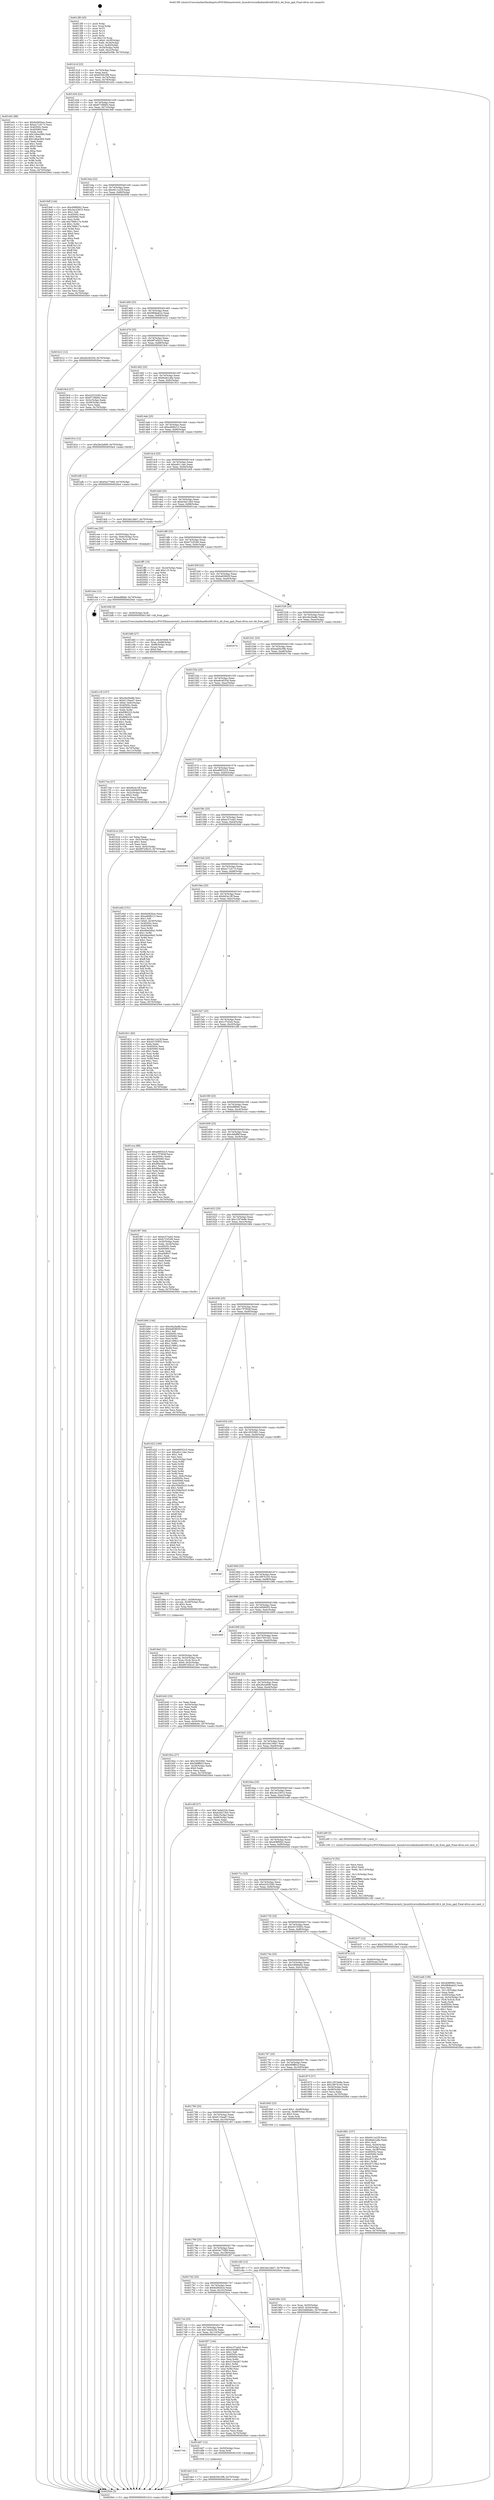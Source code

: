 digraph "0x4013f0" {
  label = "0x4013f0 (/mnt/c/Users/mathe/Desktop/tcc/POCII/binaries/extr_linuxdriversinfinibandhwhfi1hfi.h_dd_from_ppd_Final-ollvm.out::main(0))"
  labelloc = "t"
  node[shape=record]

  Entry [label="",width=0.3,height=0.3,shape=circle,fillcolor=black,style=filled]
  "0x40141d" [label="{
     0x40141d [23]\l
     | [instrs]\l
     &nbsp;&nbsp;0x40141d \<+3\>: mov -0x70(%rbp),%eax\l
     &nbsp;&nbsp;0x401420 \<+2\>: mov %eax,%ecx\l
     &nbsp;&nbsp;0x401422 \<+6\>: sub $0x835910f9,%ecx\l
     &nbsp;&nbsp;0x401428 \<+3\>: mov %eax,-0x74(%rbp)\l
     &nbsp;&nbsp;0x40142b \<+3\>: mov %ecx,-0x78(%rbp)\l
     &nbsp;&nbsp;0x40142e \<+6\>: je 0000000000401e0c \<main+0xa1c\>\l
  }"]
  "0x401e0c" [label="{
     0x401e0c [88]\l
     | [instrs]\l
     &nbsp;&nbsp;0x401e0c \<+5\>: mov $0x6a582bce,%eax\l
     &nbsp;&nbsp;0x401e11 \<+5\>: mov $0xec71d173,%ecx\l
     &nbsp;&nbsp;0x401e16 \<+7\>: mov 0x40505c,%edx\l
     &nbsp;&nbsp;0x401e1d \<+7\>: mov 0x405060,%esi\l
     &nbsp;&nbsp;0x401e24 \<+2\>: mov %edx,%edi\l
     &nbsp;&nbsp;0x401e26 \<+6\>: sub $0x1d6ac084,%edi\l
     &nbsp;&nbsp;0x401e2c \<+3\>: sub $0x1,%edi\l
     &nbsp;&nbsp;0x401e2f \<+6\>: add $0x1d6ac084,%edi\l
     &nbsp;&nbsp;0x401e35 \<+3\>: imul %edi,%edx\l
     &nbsp;&nbsp;0x401e38 \<+3\>: and $0x1,%edx\l
     &nbsp;&nbsp;0x401e3b \<+3\>: cmp $0x0,%edx\l
     &nbsp;&nbsp;0x401e3e \<+4\>: sete %r8b\l
     &nbsp;&nbsp;0x401e42 \<+3\>: cmp $0xa,%esi\l
     &nbsp;&nbsp;0x401e45 \<+4\>: setl %r9b\l
     &nbsp;&nbsp;0x401e49 \<+3\>: mov %r8b,%r10b\l
     &nbsp;&nbsp;0x401e4c \<+3\>: and %r9b,%r10b\l
     &nbsp;&nbsp;0x401e4f \<+3\>: xor %r9b,%r8b\l
     &nbsp;&nbsp;0x401e52 \<+3\>: or %r8b,%r10b\l
     &nbsp;&nbsp;0x401e55 \<+4\>: test $0x1,%r10b\l
     &nbsp;&nbsp;0x401e59 \<+3\>: cmovne %ecx,%eax\l
     &nbsp;&nbsp;0x401e5c \<+3\>: mov %eax,-0x70(%rbp)\l
     &nbsp;&nbsp;0x401e5f \<+5\>: jmp 00000000004020e4 \<main+0xcf4\>\l
  }"]
  "0x401434" [label="{
     0x401434 [22]\l
     | [instrs]\l
     &nbsp;&nbsp;0x401434 \<+5\>: jmp 0000000000401439 \<main+0x49\>\l
     &nbsp;&nbsp;0x401439 \<+3\>: mov -0x74(%rbp),%eax\l
     &nbsp;&nbsp;0x40143c \<+5\>: sub $0x871fdb83,%eax\l
     &nbsp;&nbsp;0x401441 \<+3\>: mov %eax,-0x7c(%rbp)\l
     &nbsp;&nbsp;0x401444 \<+6\>: je 00000000004019df \<main+0x5ef\>\l
  }"]
  Exit [label="",width=0.3,height=0.3,shape=circle,fillcolor=black,style=filled,peripheries=2]
  "0x4019df" [label="{
     0x4019df [144]\l
     | [instrs]\l
     &nbsp;&nbsp;0x4019df \<+5\>: mov $0x408f0f42,%eax\l
     &nbsp;&nbsp;0x4019e4 \<+5\>: mov $0x3ec23915,%ecx\l
     &nbsp;&nbsp;0x4019e9 \<+2\>: mov $0x1,%dl\l
     &nbsp;&nbsp;0x4019eb \<+7\>: mov 0x40505c,%esi\l
     &nbsp;&nbsp;0x4019f2 \<+7\>: mov 0x405060,%edi\l
     &nbsp;&nbsp;0x4019f9 \<+3\>: mov %esi,%r8d\l
     &nbsp;&nbsp;0x4019fc \<+7\>: add $0x766fc17e,%r8d\l
     &nbsp;&nbsp;0x401a03 \<+4\>: sub $0x1,%r8d\l
     &nbsp;&nbsp;0x401a07 \<+7\>: sub $0x766fc17e,%r8d\l
     &nbsp;&nbsp;0x401a0e \<+4\>: imul %r8d,%esi\l
     &nbsp;&nbsp;0x401a12 \<+3\>: and $0x1,%esi\l
     &nbsp;&nbsp;0x401a15 \<+3\>: cmp $0x0,%esi\l
     &nbsp;&nbsp;0x401a18 \<+4\>: sete %r9b\l
     &nbsp;&nbsp;0x401a1c \<+3\>: cmp $0xa,%edi\l
     &nbsp;&nbsp;0x401a1f \<+4\>: setl %r10b\l
     &nbsp;&nbsp;0x401a23 \<+3\>: mov %r9b,%r11b\l
     &nbsp;&nbsp;0x401a26 \<+4\>: xor $0xff,%r11b\l
     &nbsp;&nbsp;0x401a2a \<+3\>: mov %r10b,%bl\l
     &nbsp;&nbsp;0x401a2d \<+3\>: xor $0xff,%bl\l
     &nbsp;&nbsp;0x401a30 \<+3\>: xor $0x0,%dl\l
     &nbsp;&nbsp;0x401a33 \<+3\>: mov %r11b,%r14b\l
     &nbsp;&nbsp;0x401a36 \<+4\>: and $0x0,%r14b\l
     &nbsp;&nbsp;0x401a3a \<+3\>: and %dl,%r9b\l
     &nbsp;&nbsp;0x401a3d \<+3\>: mov %bl,%r15b\l
     &nbsp;&nbsp;0x401a40 \<+4\>: and $0x0,%r15b\l
     &nbsp;&nbsp;0x401a44 \<+3\>: and %dl,%r10b\l
     &nbsp;&nbsp;0x401a47 \<+3\>: or %r9b,%r14b\l
     &nbsp;&nbsp;0x401a4a \<+3\>: or %r10b,%r15b\l
     &nbsp;&nbsp;0x401a4d \<+3\>: xor %r15b,%r14b\l
     &nbsp;&nbsp;0x401a50 \<+3\>: or %bl,%r11b\l
     &nbsp;&nbsp;0x401a53 \<+4\>: xor $0xff,%r11b\l
     &nbsp;&nbsp;0x401a57 \<+3\>: or $0x0,%dl\l
     &nbsp;&nbsp;0x401a5a \<+3\>: and %dl,%r11b\l
     &nbsp;&nbsp;0x401a5d \<+3\>: or %r11b,%r14b\l
     &nbsp;&nbsp;0x401a60 \<+4\>: test $0x1,%r14b\l
     &nbsp;&nbsp;0x401a64 \<+3\>: cmovne %ecx,%eax\l
     &nbsp;&nbsp;0x401a67 \<+3\>: mov %eax,-0x70(%rbp)\l
     &nbsp;&nbsp;0x401a6a \<+5\>: jmp 00000000004020e4 \<main+0xcf4\>\l
  }"]
  "0x40144a" [label="{
     0x40144a [22]\l
     | [instrs]\l
     &nbsp;&nbsp;0x40144a \<+5\>: jmp 000000000040144f \<main+0x5f\>\l
     &nbsp;&nbsp;0x40144f \<+3\>: mov -0x74(%rbp),%eax\l
     &nbsp;&nbsp;0x401452 \<+5\>: sub $0x9411e23f,%eax\l
     &nbsp;&nbsp;0x401457 \<+3\>: mov %eax,-0x80(%rbp)\l
     &nbsp;&nbsp;0x40145a \<+6\>: je 0000000000402008 \<main+0xc18\>\l
  }"]
  "0x401de3" [label="{
     0x401de3 [12]\l
     | [instrs]\l
     &nbsp;&nbsp;0x401de3 \<+7\>: movl $0x835910f9,-0x70(%rbp)\l
     &nbsp;&nbsp;0x401dea \<+5\>: jmp 00000000004020e4 \<main+0xcf4\>\l
  }"]
  "0x402008" [label="{
     0x402008\l
  }", style=dashed]
  "0x401460" [label="{
     0x401460 [25]\l
     | [instrs]\l
     &nbsp;&nbsp;0x401460 \<+5\>: jmp 0000000000401465 \<main+0x75\>\l
     &nbsp;&nbsp;0x401465 \<+3\>: mov -0x74(%rbp),%eax\l
     &nbsp;&nbsp;0x401468 \<+5\>: sub $0x98dbab22,%eax\l
     &nbsp;&nbsp;0x40146d \<+6\>: mov %eax,-0x84(%rbp)\l
     &nbsp;&nbsp;0x401473 \<+6\>: je 0000000000401b12 \<main+0x722\>\l
  }"]
  "0x4017e4" [label="{
     0x4017e4\l
  }", style=dashed]
  "0x401b12" [label="{
     0x401b12 [12]\l
     | [instrs]\l
     &nbsp;&nbsp;0x401b12 \<+7\>: movl $0xe6c4033d,-0x70(%rbp)\l
     &nbsp;&nbsp;0x401b19 \<+5\>: jmp 00000000004020e4 \<main+0xcf4\>\l
  }"]
  "0x401479" [label="{
     0x401479 [25]\l
     | [instrs]\l
     &nbsp;&nbsp;0x401479 \<+5\>: jmp 000000000040147e \<main+0x8e\>\l
     &nbsp;&nbsp;0x40147e \<+3\>: mov -0x74(%rbp),%eax\l
     &nbsp;&nbsp;0x401481 \<+5\>: sub $0x997e5b10,%eax\l
     &nbsp;&nbsp;0x401486 \<+6\>: mov %eax,-0x88(%rbp)\l
     &nbsp;&nbsp;0x40148c \<+6\>: je 00000000004019c4 \<main+0x5d4\>\l
  }"]
  "0x401dd7" [label="{
     0x401dd7 [12]\l
     | [instrs]\l
     &nbsp;&nbsp;0x401dd7 \<+4\>: mov -0x50(%rbp),%rax\l
     &nbsp;&nbsp;0x401ddb \<+3\>: mov %rax,%rdi\l
     &nbsp;&nbsp;0x401dde \<+5\>: call 0000000000401030 \<free@plt\>\l
     | [calls]\l
     &nbsp;&nbsp;0x401030 \{1\} (unknown)\l
  }"]
  "0x4019c4" [label="{
     0x4019c4 [27]\l
     | [instrs]\l
     &nbsp;&nbsp;0x4019c4 \<+5\>: mov $0x43323282,%eax\l
     &nbsp;&nbsp;0x4019c9 \<+5\>: mov $0x871fdb83,%ecx\l
     &nbsp;&nbsp;0x4019ce \<+3\>: mov -0x5c(%rbp),%edx\l
     &nbsp;&nbsp;0x4019d1 \<+3\>: cmp -0x58(%rbp),%edx\l
     &nbsp;&nbsp;0x4019d4 \<+3\>: cmovl %ecx,%eax\l
     &nbsp;&nbsp;0x4019d7 \<+3\>: mov %eax,-0x70(%rbp)\l
     &nbsp;&nbsp;0x4019da \<+5\>: jmp 00000000004020e4 \<main+0xcf4\>\l
  }"]
  "0x401492" [label="{
     0x401492 [25]\l
     | [instrs]\l
     &nbsp;&nbsp;0x401492 \<+5\>: jmp 0000000000401497 \<main+0xa7\>\l
     &nbsp;&nbsp;0x401497 \<+3\>: mov -0x74(%rbp),%eax\l
     &nbsp;&nbsp;0x40149a \<+5\>: sub $0x9eeb1a8a,%eax\l
     &nbsp;&nbsp;0x40149f \<+6\>: mov %eax,-0x8c(%rbp)\l
     &nbsp;&nbsp;0x4014a5 \<+6\>: je 000000000040191e \<main+0x52e\>\l
  }"]
  "0x4017cb" [label="{
     0x4017cb [25]\l
     | [instrs]\l
     &nbsp;&nbsp;0x4017cb \<+5\>: jmp 00000000004017d0 \<main+0x3e0\>\l
     &nbsp;&nbsp;0x4017d0 \<+3\>: mov -0x74(%rbp),%eax\l
     &nbsp;&nbsp;0x4017d3 \<+5\>: sub $0x7eeb422b,%eax\l
     &nbsp;&nbsp;0x4017d8 \<+6\>: mov %eax,-0x110(%rbp)\l
     &nbsp;&nbsp;0x4017de \<+6\>: je 0000000000401dd7 \<main+0x9e7\>\l
  }"]
  "0x40191e" [label="{
     0x40191e [12]\l
     | [instrs]\l
     &nbsp;&nbsp;0x40191e \<+7\>: movl $0x2fe3a9d9,-0x70(%rbp)\l
     &nbsp;&nbsp;0x401925 \<+5\>: jmp 00000000004020e4 \<main+0xcf4\>\l
  }"]
  "0x4014ab" [label="{
     0x4014ab [25]\l
     | [instrs]\l
     &nbsp;&nbsp;0x4014ab \<+5\>: jmp 00000000004014b0 \<main+0xc0\>\l
     &nbsp;&nbsp;0x4014b0 \<+3\>: mov -0x74(%rbp),%eax\l
     &nbsp;&nbsp;0x4014b3 \<+5\>: sub $0xa4f48213,%eax\l
     &nbsp;&nbsp;0x4014b8 \<+6\>: mov %eax,-0x90(%rbp)\l
     &nbsp;&nbsp;0x4014be \<+6\>: je 0000000000401efb \<main+0xb0b\>\l
  }"]
  "0x4020ca" [label="{
     0x4020ca\l
  }", style=dashed]
  "0x401efb" [label="{
     0x401efb [12]\l
     | [instrs]\l
     &nbsp;&nbsp;0x401efb \<+7\>: movl $0x63a77069,-0x70(%rbp)\l
     &nbsp;&nbsp;0x401f02 \<+5\>: jmp 00000000004020e4 \<main+0xcf4\>\l
  }"]
  "0x4014c4" [label="{
     0x4014c4 [25]\l
     | [instrs]\l
     &nbsp;&nbsp;0x4014c4 \<+5\>: jmp 00000000004014c9 \<main+0xd9\>\l
     &nbsp;&nbsp;0x4014c9 \<+3\>: mov -0x74(%rbp),%eax\l
     &nbsp;&nbsp;0x4014cc \<+5\>: sub $0xa9c114ec,%eax\l
     &nbsp;&nbsp;0x4014d1 \<+6\>: mov %eax,-0x94(%rbp)\l
     &nbsp;&nbsp;0x4014d7 \<+6\>: je 0000000000401dcb \<main+0x9db\>\l
  }"]
  "0x4017b2" [label="{
     0x4017b2 [25]\l
     | [instrs]\l
     &nbsp;&nbsp;0x4017b2 \<+5\>: jmp 00000000004017b7 \<main+0x3c7\>\l
     &nbsp;&nbsp;0x4017b7 \<+3\>: mov -0x74(%rbp),%eax\l
     &nbsp;&nbsp;0x4017ba \<+5\>: sub $0x6a582bce,%eax\l
     &nbsp;&nbsp;0x4017bf \<+6\>: mov %eax,-0x10c(%rbp)\l
     &nbsp;&nbsp;0x4017c5 \<+6\>: je 00000000004020ca \<main+0xcda\>\l
  }"]
  "0x401dcb" [label="{
     0x401dcb [12]\l
     | [instrs]\l
     &nbsp;&nbsp;0x401dcb \<+7\>: movl $0x34e146e7,-0x70(%rbp)\l
     &nbsp;&nbsp;0x401dd2 \<+5\>: jmp 00000000004020e4 \<main+0xcf4\>\l
  }"]
  "0x4014dd" [label="{
     0x4014dd [25]\l
     | [instrs]\l
     &nbsp;&nbsp;0x4014dd \<+5\>: jmp 00000000004014e2 \<main+0xf2\>\l
     &nbsp;&nbsp;0x4014e2 \<+3\>: mov -0x74(%rbp),%eax\l
     &nbsp;&nbsp;0x4014e5 \<+5\>: sub $0xb3d212b5,%eax\l
     &nbsp;&nbsp;0x4014ea \<+6\>: mov %eax,-0x98(%rbp)\l
     &nbsp;&nbsp;0x4014f0 \<+6\>: je 0000000000401caa \<main+0x8ba\>\l
  }"]
  "0x401f07" [label="{
     0x401f07 [144]\l
     | [instrs]\l
     &nbsp;&nbsp;0x401f07 \<+5\>: mov $0xec37ceb2,%eax\l
     &nbsp;&nbsp;0x401f0c \<+5\>: mov $0xc6ddf8f,%ecx\l
     &nbsp;&nbsp;0x401f11 \<+2\>: mov $0x1,%dl\l
     &nbsp;&nbsp;0x401f13 \<+7\>: mov 0x40505c,%esi\l
     &nbsp;&nbsp;0x401f1a \<+7\>: mov 0x405060,%edi\l
     &nbsp;&nbsp;0x401f21 \<+3\>: mov %esi,%r8d\l
     &nbsp;&nbsp;0x401f24 \<+7\>: sub $0x215ea267,%r8d\l
     &nbsp;&nbsp;0x401f2b \<+4\>: sub $0x1,%r8d\l
     &nbsp;&nbsp;0x401f2f \<+7\>: add $0x215ea267,%r8d\l
     &nbsp;&nbsp;0x401f36 \<+4\>: imul %r8d,%esi\l
     &nbsp;&nbsp;0x401f3a \<+3\>: and $0x1,%esi\l
     &nbsp;&nbsp;0x401f3d \<+3\>: cmp $0x0,%esi\l
     &nbsp;&nbsp;0x401f40 \<+4\>: sete %r9b\l
     &nbsp;&nbsp;0x401f44 \<+3\>: cmp $0xa,%edi\l
     &nbsp;&nbsp;0x401f47 \<+4\>: setl %r10b\l
     &nbsp;&nbsp;0x401f4b \<+3\>: mov %r9b,%r11b\l
     &nbsp;&nbsp;0x401f4e \<+4\>: xor $0xff,%r11b\l
     &nbsp;&nbsp;0x401f52 \<+3\>: mov %r10b,%bl\l
     &nbsp;&nbsp;0x401f55 \<+3\>: xor $0xff,%bl\l
     &nbsp;&nbsp;0x401f58 \<+3\>: xor $0x0,%dl\l
     &nbsp;&nbsp;0x401f5b \<+3\>: mov %r11b,%r14b\l
     &nbsp;&nbsp;0x401f5e \<+4\>: and $0x0,%r14b\l
     &nbsp;&nbsp;0x401f62 \<+3\>: and %dl,%r9b\l
     &nbsp;&nbsp;0x401f65 \<+3\>: mov %bl,%r15b\l
     &nbsp;&nbsp;0x401f68 \<+4\>: and $0x0,%r15b\l
     &nbsp;&nbsp;0x401f6c \<+3\>: and %dl,%r10b\l
     &nbsp;&nbsp;0x401f6f \<+3\>: or %r9b,%r14b\l
     &nbsp;&nbsp;0x401f72 \<+3\>: or %r10b,%r15b\l
     &nbsp;&nbsp;0x401f75 \<+3\>: xor %r15b,%r14b\l
     &nbsp;&nbsp;0x401f78 \<+3\>: or %bl,%r11b\l
     &nbsp;&nbsp;0x401f7b \<+4\>: xor $0xff,%r11b\l
     &nbsp;&nbsp;0x401f7f \<+3\>: or $0x0,%dl\l
     &nbsp;&nbsp;0x401f82 \<+3\>: and %dl,%r11b\l
     &nbsp;&nbsp;0x401f85 \<+3\>: or %r11b,%r14b\l
     &nbsp;&nbsp;0x401f88 \<+4\>: test $0x1,%r14b\l
     &nbsp;&nbsp;0x401f8c \<+3\>: cmovne %ecx,%eax\l
     &nbsp;&nbsp;0x401f8f \<+3\>: mov %eax,-0x70(%rbp)\l
     &nbsp;&nbsp;0x401f92 \<+5\>: jmp 00000000004020e4 \<main+0xcf4\>\l
  }"]
  "0x401caa" [label="{
     0x401caa [20]\l
     | [instrs]\l
     &nbsp;&nbsp;0x401caa \<+4\>: mov -0x50(%rbp),%rax\l
     &nbsp;&nbsp;0x401cae \<+4\>: movslq -0x6c(%rbp),%rcx\l
     &nbsp;&nbsp;0x401cb2 \<+4\>: mov (%rax,%rcx,8),%rax\l
     &nbsp;&nbsp;0x401cb6 \<+3\>: mov %rax,%rdi\l
     &nbsp;&nbsp;0x401cb9 \<+5\>: call 0000000000401030 \<free@plt\>\l
     | [calls]\l
     &nbsp;&nbsp;0x401030 \{1\} (unknown)\l
  }"]
  "0x4014f6" [label="{
     0x4014f6 [25]\l
     | [instrs]\l
     &nbsp;&nbsp;0x4014f6 \<+5\>: jmp 00000000004014fb \<main+0x10b\>\l
     &nbsp;&nbsp;0x4014fb \<+3\>: mov -0x74(%rbp),%eax\l
     &nbsp;&nbsp;0x4014fe \<+5\>: sub $0xb722f166,%eax\l
     &nbsp;&nbsp;0x401503 \<+6\>: mov %eax,-0x9c(%rbp)\l
     &nbsp;&nbsp;0x401509 \<+6\>: je 0000000000401ff5 \<main+0xc05\>\l
  }"]
  "0x401cbe" [label="{
     0x401cbe [12]\l
     | [instrs]\l
     &nbsp;&nbsp;0x401cbe \<+7\>: movl $0xbd8fbfd,-0x70(%rbp)\l
     &nbsp;&nbsp;0x401cc5 \<+5\>: jmp 00000000004020e4 \<main+0xcf4\>\l
  }"]
  "0x401ff5" [label="{
     0x401ff5 [19]\l
     | [instrs]\l
     &nbsp;&nbsp;0x401ff5 \<+3\>: mov -0x24(%rbp),%eax\l
     &nbsp;&nbsp;0x401ff8 \<+7\>: add $0x110,%rsp\l
     &nbsp;&nbsp;0x401fff \<+1\>: pop %rbx\l
     &nbsp;&nbsp;0x402000 \<+2\>: pop %r12\l
     &nbsp;&nbsp;0x402002 \<+2\>: pop %r14\l
     &nbsp;&nbsp;0x402004 \<+2\>: pop %r15\l
     &nbsp;&nbsp;0x402006 \<+1\>: pop %rbp\l
     &nbsp;&nbsp;0x402007 \<+1\>: ret\l
  }"]
  "0x40150f" [label="{
     0x40150f [25]\l
     | [instrs]\l
     &nbsp;&nbsp;0x40150f \<+5\>: jmp 0000000000401514 \<main+0x124\>\l
     &nbsp;&nbsp;0x401514 \<+3\>: mov -0x74(%rbp),%eax\l
     &nbsp;&nbsp;0x401517 \<+5\>: sub $0xbe836b5f,%eax\l
     &nbsp;&nbsp;0x40151c \<+6\>: mov %eax,-0xa0(%rbp)\l
     &nbsp;&nbsp;0x401522 \<+6\>: je 0000000000401bf4 \<main+0x804\>\l
  }"]
  "0x401799" [label="{
     0x401799 [25]\l
     | [instrs]\l
     &nbsp;&nbsp;0x401799 \<+5\>: jmp 000000000040179e \<main+0x3ae\>\l
     &nbsp;&nbsp;0x40179e \<+3\>: mov -0x74(%rbp),%eax\l
     &nbsp;&nbsp;0x4017a1 \<+5\>: sub $0x63a77069,%eax\l
     &nbsp;&nbsp;0x4017a6 \<+6\>: mov %eax,-0x108(%rbp)\l
     &nbsp;&nbsp;0x4017ac \<+6\>: je 0000000000401f07 \<main+0xb17\>\l
  }"]
  "0x401bf4" [label="{
     0x401bf4 [9]\l
     | [instrs]\l
     &nbsp;&nbsp;0x401bf4 \<+4\>: mov -0x50(%rbp),%rdi\l
     &nbsp;&nbsp;0x401bf8 \<+5\>: call 00000000004013d0 \<dd_from_ppd\>\l
     | [calls]\l
     &nbsp;&nbsp;0x4013d0 \{1\} (/mnt/c/Users/mathe/Desktop/tcc/POCII/binaries/extr_linuxdriversinfinibandhwhfi1hfi.h_dd_from_ppd_Final-ollvm.out::dd_from_ppd)\l
  }"]
  "0x401528" [label="{
     0x401528 [25]\l
     | [instrs]\l
     &nbsp;&nbsp;0x401528 \<+5\>: jmp 000000000040152d \<main+0x13d\>\l
     &nbsp;&nbsp;0x40152d \<+3\>: mov -0x74(%rbp),%eax\l
     &nbsp;&nbsp;0x401530 \<+5\>: sub $0xc6a2ba8b,%eax\l
     &nbsp;&nbsp;0x401535 \<+6\>: mov %eax,-0xa4(%rbp)\l
     &nbsp;&nbsp;0x40153b \<+6\>: je 0000000000402074 \<main+0xc84\>\l
  }"]
  "0x401c83" [label="{
     0x401c83 [12]\l
     | [instrs]\l
     &nbsp;&nbsp;0x401c83 \<+7\>: movl $0x34e146e7,-0x70(%rbp)\l
     &nbsp;&nbsp;0x401c8a \<+5\>: jmp 00000000004020e4 \<main+0xcf4\>\l
  }"]
  "0x402074" [label="{
     0x402074\l
  }", style=dashed]
  "0x401541" [label="{
     0x401541 [25]\l
     | [instrs]\l
     &nbsp;&nbsp;0x401541 \<+5\>: jmp 0000000000401546 \<main+0x156\>\l
     &nbsp;&nbsp;0x401546 \<+3\>: mov -0x74(%rbp),%eax\l
     &nbsp;&nbsp;0x401549 \<+5\>: sub $0xdad5e39b,%eax\l
     &nbsp;&nbsp;0x40154e \<+6\>: mov %eax,-0xa8(%rbp)\l
     &nbsp;&nbsp;0x401554 \<+6\>: je 00000000004017ee \<main+0x3fe\>\l
  }"]
  "0x401c18" [label="{
     0x401c18 [107]\l
     | [instrs]\l
     &nbsp;&nbsp;0x401c18 \<+5\>: mov $0xc6a2ba8b,%esi\l
     &nbsp;&nbsp;0x401c1d \<+5\>: mov $0x6110ead7,%ecx\l
     &nbsp;&nbsp;0x401c22 \<+7\>: movl $0x0,-0x6c(%rbp)\l
     &nbsp;&nbsp;0x401c29 \<+7\>: mov 0x40505c,%edx\l
     &nbsp;&nbsp;0x401c30 \<+8\>: mov 0x405060,%r8d\l
     &nbsp;&nbsp;0x401c38 \<+3\>: mov %edx,%r9d\l
     &nbsp;&nbsp;0x401c3b \<+7\>: sub $0xf080225,%r9d\l
     &nbsp;&nbsp;0x401c42 \<+4\>: sub $0x1,%r9d\l
     &nbsp;&nbsp;0x401c46 \<+7\>: add $0xf080225,%r9d\l
     &nbsp;&nbsp;0x401c4d \<+4\>: imul %r9d,%edx\l
     &nbsp;&nbsp;0x401c51 \<+3\>: and $0x1,%edx\l
     &nbsp;&nbsp;0x401c54 \<+3\>: cmp $0x0,%edx\l
     &nbsp;&nbsp;0x401c57 \<+4\>: sete %r10b\l
     &nbsp;&nbsp;0x401c5b \<+4\>: cmp $0xa,%r8d\l
     &nbsp;&nbsp;0x401c5f \<+4\>: setl %r11b\l
     &nbsp;&nbsp;0x401c63 \<+3\>: mov %r10b,%bl\l
     &nbsp;&nbsp;0x401c66 \<+3\>: and %r11b,%bl\l
     &nbsp;&nbsp;0x401c69 \<+3\>: xor %r11b,%r10b\l
     &nbsp;&nbsp;0x401c6c \<+3\>: or %r10b,%bl\l
     &nbsp;&nbsp;0x401c6f \<+3\>: test $0x1,%bl\l
     &nbsp;&nbsp;0x401c72 \<+3\>: cmovne %ecx,%esi\l
     &nbsp;&nbsp;0x401c75 \<+3\>: mov %esi,-0x70(%rbp)\l
     &nbsp;&nbsp;0x401c78 \<+6\>: mov %eax,-0x11c(%rbp)\l
     &nbsp;&nbsp;0x401c7e \<+5\>: jmp 00000000004020e4 \<main+0xcf4\>\l
  }"]
  "0x4017ee" [label="{
     0x4017ee [27]\l
     | [instrs]\l
     &nbsp;&nbsp;0x4017ee \<+5\>: mov $0xfd24c1ff,%eax\l
     &nbsp;&nbsp;0x4017f3 \<+5\>: mov $0x24006055,%ecx\l
     &nbsp;&nbsp;0x4017f8 \<+3\>: mov -0x2c(%rbp),%edx\l
     &nbsp;&nbsp;0x4017fb \<+3\>: cmp $0x2,%edx\l
     &nbsp;&nbsp;0x4017fe \<+3\>: cmovne %ecx,%eax\l
     &nbsp;&nbsp;0x401801 \<+3\>: mov %eax,-0x70(%rbp)\l
     &nbsp;&nbsp;0x401804 \<+5\>: jmp 00000000004020e4 \<main+0xcf4\>\l
  }"]
  "0x40155a" [label="{
     0x40155a [25]\l
     | [instrs]\l
     &nbsp;&nbsp;0x40155a \<+5\>: jmp 000000000040155f \<main+0x16f\>\l
     &nbsp;&nbsp;0x40155f \<+3\>: mov -0x74(%rbp),%eax\l
     &nbsp;&nbsp;0x401562 \<+5\>: sub $0xe6c4033d,%eax\l
     &nbsp;&nbsp;0x401567 \<+6\>: mov %eax,-0xac(%rbp)\l
     &nbsp;&nbsp;0x40156d \<+6\>: je 0000000000401b1e \<main+0x72e\>\l
  }"]
  "0x4020e4" [label="{
     0x4020e4 [5]\l
     | [instrs]\l
     &nbsp;&nbsp;0x4020e4 \<+5\>: jmp 000000000040141d \<main+0x2d\>\l
  }"]
  "0x4013f0" [label="{
     0x4013f0 [45]\l
     | [instrs]\l
     &nbsp;&nbsp;0x4013f0 \<+1\>: push %rbp\l
     &nbsp;&nbsp;0x4013f1 \<+3\>: mov %rsp,%rbp\l
     &nbsp;&nbsp;0x4013f4 \<+2\>: push %r15\l
     &nbsp;&nbsp;0x4013f6 \<+2\>: push %r14\l
     &nbsp;&nbsp;0x4013f8 \<+2\>: push %r12\l
     &nbsp;&nbsp;0x4013fa \<+1\>: push %rbx\l
     &nbsp;&nbsp;0x4013fb \<+7\>: sub $0x110,%rsp\l
     &nbsp;&nbsp;0x401402 \<+7\>: movl $0x0,-0x30(%rbp)\l
     &nbsp;&nbsp;0x401409 \<+3\>: mov %edi,-0x34(%rbp)\l
     &nbsp;&nbsp;0x40140c \<+4\>: mov %rsi,-0x40(%rbp)\l
     &nbsp;&nbsp;0x401410 \<+3\>: mov -0x34(%rbp),%edi\l
     &nbsp;&nbsp;0x401413 \<+3\>: mov %edi,-0x2c(%rbp)\l
     &nbsp;&nbsp;0x401416 \<+7\>: movl $0xdad5e39b,-0x70(%rbp)\l
  }"]
  "0x401bfd" [label="{
     0x401bfd [27]\l
     | [instrs]\l
     &nbsp;&nbsp;0x401bfd \<+10\>: movabs $0x4030b6,%rdi\l
     &nbsp;&nbsp;0x401c07 \<+4\>: mov %rax,-0x68(%rbp)\l
     &nbsp;&nbsp;0x401c0b \<+4\>: mov -0x68(%rbp),%rax\l
     &nbsp;&nbsp;0x401c0f \<+2\>: mov (%rax),%esi\l
     &nbsp;&nbsp;0x401c11 \<+2\>: mov $0x0,%al\l
     &nbsp;&nbsp;0x401c13 \<+5\>: call 0000000000401040 \<printf@plt\>\l
     | [calls]\l
     &nbsp;&nbsp;0x401040 \{1\} (unknown)\l
  }"]
  "0x401b1e" [label="{
     0x401b1e [25]\l
     | [instrs]\l
     &nbsp;&nbsp;0x401b1e \<+2\>: xor %eax,%eax\l
     &nbsp;&nbsp;0x401b20 \<+3\>: mov -0x5c(%rbp),%ecx\l
     &nbsp;&nbsp;0x401b23 \<+3\>: sub $0x1,%eax\l
     &nbsp;&nbsp;0x401b26 \<+2\>: sub %eax,%ecx\l
     &nbsp;&nbsp;0x401b28 \<+3\>: mov %ecx,-0x5c(%rbp)\l
     &nbsp;&nbsp;0x401b2b \<+7\>: movl $0x997e5b10,-0x70(%rbp)\l
     &nbsp;&nbsp;0x401b32 \<+5\>: jmp 00000000004020e4 \<main+0xcf4\>\l
  }"]
  "0x401573" [label="{
     0x401573 [25]\l
     | [instrs]\l
     &nbsp;&nbsp;0x401573 \<+5\>: jmp 0000000000401578 \<main+0x188\>\l
     &nbsp;&nbsp;0x401578 \<+3\>: mov -0x74(%rbp),%eax\l
     &nbsp;&nbsp;0x40157b \<+5\>: sub $0xe89552c5,%eax\l
     &nbsp;&nbsp;0x401580 \<+6\>: mov %eax,-0xb0(%rbp)\l
     &nbsp;&nbsp;0x401586 \<+6\>: je 00000000004020b1 \<main+0xcc1\>\l
  }"]
  "0x401aa8" [label="{
     0x401aa8 [106]\l
     | [instrs]\l
     &nbsp;&nbsp;0x401aa8 \<+5\>: mov $0x408f0f42,%ecx\l
     &nbsp;&nbsp;0x401aad \<+5\>: mov $0x98dbab22,%edx\l
     &nbsp;&nbsp;0x401ab2 \<+2\>: xor %esi,%esi\l
     &nbsp;&nbsp;0x401ab4 \<+6\>: mov -0x118(%rbp),%edi\l
     &nbsp;&nbsp;0x401aba \<+3\>: imul %eax,%edi\l
     &nbsp;&nbsp;0x401abd \<+4\>: mov -0x50(%rbp),%r8\l
     &nbsp;&nbsp;0x401ac1 \<+4\>: movslq -0x54(%rbp),%r9\l
     &nbsp;&nbsp;0x401ac5 \<+4\>: mov (%r8,%r9,8),%r8\l
     &nbsp;&nbsp;0x401ac9 \<+3\>: mov %edi,(%r8)\l
     &nbsp;&nbsp;0x401acc \<+7\>: mov 0x40505c,%eax\l
     &nbsp;&nbsp;0x401ad3 \<+7\>: mov 0x405060,%edi\l
     &nbsp;&nbsp;0x401ada \<+3\>: sub $0x1,%esi\l
     &nbsp;&nbsp;0x401add \<+3\>: mov %eax,%r10d\l
     &nbsp;&nbsp;0x401ae0 \<+3\>: add %esi,%r10d\l
     &nbsp;&nbsp;0x401ae3 \<+4\>: imul %r10d,%eax\l
     &nbsp;&nbsp;0x401ae7 \<+3\>: and $0x1,%eax\l
     &nbsp;&nbsp;0x401aea \<+3\>: cmp $0x0,%eax\l
     &nbsp;&nbsp;0x401aed \<+4\>: sete %r11b\l
     &nbsp;&nbsp;0x401af1 \<+3\>: cmp $0xa,%edi\l
     &nbsp;&nbsp;0x401af4 \<+3\>: setl %bl\l
     &nbsp;&nbsp;0x401af7 \<+3\>: mov %r11b,%r14b\l
     &nbsp;&nbsp;0x401afa \<+3\>: and %bl,%r14b\l
     &nbsp;&nbsp;0x401afd \<+3\>: xor %bl,%r11b\l
     &nbsp;&nbsp;0x401b00 \<+3\>: or %r11b,%r14b\l
     &nbsp;&nbsp;0x401b03 \<+4\>: test $0x1,%r14b\l
     &nbsp;&nbsp;0x401b07 \<+3\>: cmovne %edx,%ecx\l
     &nbsp;&nbsp;0x401b0a \<+3\>: mov %ecx,-0x70(%rbp)\l
     &nbsp;&nbsp;0x401b0d \<+5\>: jmp 00000000004020e4 \<main+0xcf4\>\l
  }"]
  "0x4020b1" [label="{
     0x4020b1\l
  }", style=dashed]
  "0x40158c" [label="{
     0x40158c [25]\l
     | [instrs]\l
     &nbsp;&nbsp;0x40158c \<+5\>: jmp 0000000000401591 \<main+0x1a1\>\l
     &nbsp;&nbsp;0x401591 \<+3\>: mov -0x74(%rbp),%eax\l
     &nbsp;&nbsp;0x401594 \<+5\>: sub $0xec37ceb2,%eax\l
     &nbsp;&nbsp;0x401599 \<+6\>: mov %eax,-0xb4(%rbp)\l
     &nbsp;&nbsp;0x40159f \<+6\>: je 00000000004020dd \<main+0xced\>\l
  }"]
  "0x401a74" [label="{
     0x401a74 [52]\l
     | [instrs]\l
     &nbsp;&nbsp;0x401a74 \<+2\>: xor %ecx,%ecx\l
     &nbsp;&nbsp;0x401a76 \<+5\>: mov $0x2,%edx\l
     &nbsp;&nbsp;0x401a7b \<+6\>: mov %edx,-0x114(%rbp)\l
     &nbsp;&nbsp;0x401a81 \<+1\>: cltd\l
     &nbsp;&nbsp;0x401a82 \<+6\>: mov -0x114(%rbp),%esi\l
     &nbsp;&nbsp;0x401a88 \<+2\>: idiv %esi\l
     &nbsp;&nbsp;0x401a8a \<+6\>: imul $0xfffffffe,%edx,%edx\l
     &nbsp;&nbsp;0x401a90 \<+2\>: mov %ecx,%edi\l
     &nbsp;&nbsp;0x401a92 \<+2\>: sub %edx,%edi\l
     &nbsp;&nbsp;0x401a94 \<+2\>: mov %ecx,%edx\l
     &nbsp;&nbsp;0x401a96 \<+3\>: sub $0x1,%edx\l
     &nbsp;&nbsp;0x401a99 \<+2\>: add %edx,%edi\l
     &nbsp;&nbsp;0x401a9b \<+2\>: sub %edi,%ecx\l
     &nbsp;&nbsp;0x401a9d \<+6\>: mov %ecx,-0x118(%rbp)\l
     &nbsp;&nbsp;0x401aa3 \<+5\>: call 0000000000401160 \<next_i\>\l
     | [calls]\l
     &nbsp;&nbsp;0x401160 \{1\} (/mnt/c/Users/mathe/Desktop/tcc/POCII/binaries/extr_linuxdriversinfinibandhwhfi1hfi.h_dd_from_ppd_Final-ollvm.out::next_i)\l
  }"]
  "0x4020dd" [label="{
     0x4020dd\l
  }", style=dashed]
  "0x4015a5" [label="{
     0x4015a5 [25]\l
     | [instrs]\l
     &nbsp;&nbsp;0x4015a5 \<+5\>: jmp 00000000004015aa \<main+0x1ba\>\l
     &nbsp;&nbsp;0x4015aa \<+3\>: mov -0x74(%rbp),%eax\l
     &nbsp;&nbsp;0x4015ad \<+5\>: sub $0xec71d173,%eax\l
     &nbsp;&nbsp;0x4015b2 \<+6\>: mov %eax,-0xb8(%rbp)\l
     &nbsp;&nbsp;0x4015b8 \<+6\>: je 0000000000401e64 \<main+0xa74\>\l
  }"]
  "0x4019a5" [label="{
     0x4019a5 [31]\l
     | [instrs]\l
     &nbsp;&nbsp;0x4019a5 \<+4\>: mov -0x50(%rbp),%rdi\l
     &nbsp;&nbsp;0x4019a9 \<+4\>: movslq -0x54(%rbp),%rcx\l
     &nbsp;&nbsp;0x4019ad \<+4\>: mov %rax,(%rdi,%rcx,8)\l
     &nbsp;&nbsp;0x4019b1 \<+7\>: movl $0x0,-0x5c(%rbp)\l
     &nbsp;&nbsp;0x4019b8 \<+7\>: movl $0x997e5b10,-0x70(%rbp)\l
     &nbsp;&nbsp;0x4019bf \<+5\>: jmp 00000000004020e4 \<main+0xcf4\>\l
  }"]
  "0x401e64" [label="{
     0x401e64 [151]\l
     | [instrs]\l
     &nbsp;&nbsp;0x401e64 \<+5\>: mov $0x6a582bce,%eax\l
     &nbsp;&nbsp;0x401e69 \<+5\>: mov $0xa4f48213,%ecx\l
     &nbsp;&nbsp;0x401e6e \<+2\>: mov $0x1,%dl\l
     &nbsp;&nbsp;0x401e70 \<+7\>: movl $0x0,-0x30(%rbp)\l
     &nbsp;&nbsp;0x401e77 \<+7\>: mov 0x40505c,%esi\l
     &nbsp;&nbsp;0x401e7e \<+7\>: mov 0x405060,%edi\l
     &nbsp;&nbsp;0x401e85 \<+3\>: mov %esi,%r8d\l
     &nbsp;&nbsp;0x401e88 \<+7\>: sub $0x46a446a2,%r8d\l
     &nbsp;&nbsp;0x401e8f \<+4\>: sub $0x1,%r8d\l
     &nbsp;&nbsp;0x401e93 \<+7\>: add $0x46a446a2,%r8d\l
     &nbsp;&nbsp;0x401e9a \<+4\>: imul %r8d,%esi\l
     &nbsp;&nbsp;0x401e9e \<+3\>: and $0x1,%esi\l
     &nbsp;&nbsp;0x401ea1 \<+3\>: cmp $0x0,%esi\l
     &nbsp;&nbsp;0x401ea4 \<+4\>: sete %r9b\l
     &nbsp;&nbsp;0x401ea8 \<+3\>: cmp $0xa,%edi\l
     &nbsp;&nbsp;0x401eab \<+4\>: setl %r10b\l
     &nbsp;&nbsp;0x401eaf \<+3\>: mov %r9b,%r11b\l
     &nbsp;&nbsp;0x401eb2 \<+4\>: xor $0xff,%r11b\l
     &nbsp;&nbsp;0x401eb6 \<+3\>: mov %r10b,%bl\l
     &nbsp;&nbsp;0x401eb9 \<+3\>: xor $0xff,%bl\l
     &nbsp;&nbsp;0x401ebc \<+3\>: xor $0x1,%dl\l
     &nbsp;&nbsp;0x401ebf \<+3\>: mov %r11b,%r14b\l
     &nbsp;&nbsp;0x401ec2 \<+4\>: and $0xff,%r14b\l
     &nbsp;&nbsp;0x401ec6 \<+3\>: and %dl,%r9b\l
     &nbsp;&nbsp;0x401ec9 \<+3\>: mov %bl,%r15b\l
     &nbsp;&nbsp;0x401ecc \<+4\>: and $0xff,%r15b\l
     &nbsp;&nbsp;0x401ed0 \<+3\>: and %dl,%r10b\l
     &nbsp;&nbsp;0x401ed3 \<+3\>: or %r9b,%r14b\l
     &nbsp;&nbsp;0x401ed6 \<+3\>: or %r10b,%r15b\l
     &nbsp;&nbsp;0x401ed9 \<+3\>: xor %r15b,%r14b\l
     &nbsp;&nbsp;0x401edc \<+3\>: or %bl,%r11b\l
     &nbsp;&nbsp;0x401edf \<+4\>: xor $0xff,%r11b\l
     &nbsp;&nbsp;0x401ee3 \<+3\>: or $0x1,%dl\l
     &nbsp;&nbsp;0x401ee6 \<+3\>: and %dl,%r11b\l
     &nbsp;&nbsp;0x401ee9 \<+3\>: or %r11b,%r14b\l
     &nbsp;&nbsp;0x401eec \<+4\>: test $0x1,%r14b\l
     &nbsp;&nbsp;0x401ef0 \<+3\>: cmovne %ecx,%eax\l
     &nbsp;&nbsp;0x401ef3 \<+3\>: mov %eax,-0x70(%rbp)\l
     &nbsp;&nbsp;0x401ef6 \<+5\>: jmp 00000000004020e4 \<main+0xcf4\>\l
  }"]
  "0x4015be" [label="{
     0x4015be [25]\l
     | [instrs]\l
     &nbsp;&nbsp;0x4015be \<+5\>: jmp 00000000004015c3 \<main+0x1d3\>\l
     &nbsp;&nbsp;0x4015c3 \<+3\>: mov -0x74(%rbp),%eax\l
     &nbsp;&nbsp;0x4015c6 \<+5\>: sub $0xfd24c1ff,%eax\l
     &nbsp;&nbsp;0x4015cb \<+6\>: mov %eax,-0xbc(%rbp)\l
     &nbsp;&nbsp;0x4015d1 \<+6\>: je 0000000000401821 \<main+0x431\>\l
  }"]
  "0x40195c" [label="{
     0x40195c [23]\l
     | [instrs]\l
     &nbsp;&nbsp;0x40195c \<+4\>: mov %rax,-0x50(%rbp)\l
     &nbsp;&nbsp;0x401960 \<+7\>: movl $0x0,-0x54(%rbp)\l
     &nbsp;&nbsp;0x401967 \<+7\>: movl $0x546b6e6c,-0x70(%rbp)\l
     &nbsp;&nbsp;0x40196e \<+5\>: jmp 00000000004020e4 \<main+0xcf4\>\l
  }"]
  "0x401821" [label="{
     0x401821 [83]\l
     | [instrs]\l
     &nbsp;&nbsp;0x401821 \<+5\>: mov $0x9411e23f,%eax\l
     &nbsp;&nbsp;0x401826 \<+5\>: mov $0x45155952,%ecx\l
     &nbsp;&nbsp;0x40182b \<+2\>: xor %edx,%edx\l
     &nbsp;&nbsp;0x40182d \<+7\>: mov 0x40505c,%esi\l
     &nbsp;&nbsp;0x401834 \<+7\>: mov 0x405060,%edi\l
     &nbsp;&nbsp;0x40183b \<+3\>: sub $0x1,%edx\l
     &nbsp;&nbsp;0x40183e \<+3\>: mov %esi,%r8d\l
     &nbsp;&nbsp;0x401841 \<+3\>: add %edx,%r8d\l
     &nbsp;&nbsp;0x401844 \<+4\>: imul %r8d,%esi\l
     &nbsp;&nbsp;0x401848 \<+3\>: and $0x1,%esi\l
     &nbsp;&nbsp;0x40184b \<+3\>: cmp $0x0,%esi\l
     &nbsp;&nbsp;0x40184e \<+4\>: sete %r9b\l
     &nbsp;&nbsp;0x401852 \<+3\>: cmp $0xa,%edi\l
     &nbsp;&nbsp;0x401855 \<+4\>: setl %r10b\l
     &nbsp;&nbsp;0x401859 \<+3\>: mov %r9b,%r11b\l
     &nbsp;&nbsp;0x40185c \<+3\>: and %r10b,%r11b\l
     &nbsp;&nbsp;0x40185f \<+3\>: xor %r10b,%r9b\l
     &nbsp;&nbsp;0x401862 \<+3\>: or %r9b,%r11b\l
     &nbsp;&nbsp;0x401865 \<+4\>: test $0x1,%r11b\l
     &nbsp;&nbsp;0x401869 \<+3\>: cmovne %ecx,%eax\l
     &nbsp;&nbsp;0x40186c \<+3\>: mov %eax,-0x70(%rbp)\l
     &nbsp;&nbsp;0x40186f \<+5\>: jmp 00000000004020e4 \<main+0xcf4\>\l
  }"]
  "0x4015d7" [label="{
     0x4015d7 [25]\l
     | [instrs]\l
     &nbsp;&nbsp;0x4015d7 \<+5\>: jmp 00000000004015dc \<main+0x1ec\>\l
     &nbsp;&nbsp;0x4015dc \<+3\>: mov -0x74(%rbp),%eax\l
     &nbsp;&nbsp;0x4015df \<+5\>: sub $0x137d2e5,%eax\l
     &nbsp;&nbsp;0x4015e4 \<+6\>: mov %eax,-0xc0(%rbp)\l
     &nbsp;&nbsp;0x4015ea \<+6\>: je 0000000000401dfb \<main+0xa0b\>\l
  }"]
  "0x401780" [label="{
     0x401780 [25]\l
     | [instrs]\l
     &nbsp;&nbsp;0x401780 \<+5\>: jmp 0000000000401785 \<main+0x395\>\l
     &nbsp;&nbsp;0x401785 \<+3\>: mov -0x74(%rbp),%eax\l
     &nbsp;&nbsp;0x401788 \<+5\>: sub $0x6110ead7,%eax\l
     &nbsp;&nbsp;0x40178d \<+6\>: mov %eax,-0x104(%rbp)\l
     &nbsp;&nbsp;0x401793 \<+6\>: je 0000000000401c83 \<main+0x893\>\l
  }"]
  "0x401dfb" [label="{
     0x401dfb\l
  }", style=dashed]
  "0x4015f0" [label="{
     0x4015f0 [25]\l
     | [instrs]\l
     &nbsp;&nbsp;0x4015f0 \<+5\>: jmp 00000000004015f5 \<main+0x205\>\l
     &nbsp;&nbsp;0x4015f5 \<+3\>: mov -0x74(%rbp),%eax\l
     &nbsp;&nbsp;0x4015f8 \<+5\>: sub $0xbd8fbfd,%eax\l
     &nbsp;&nbsp;0x4015fd \<+6\>: mov %eax,-0xc4(%rbp)\l
     &nbsp;&nbsp;0x401603 \<+6\>: je 0000000000401cca \<main+0x8da\>\l
  }"]
  "0x401945" [label="{
     0x401945 [23]\l
     | [instrs]\l
     &nbsp;&nbsp;0x401945 \<+7\>: movl $0x1,-0x48(%rbp)\l
     &nbsp;&nbsp;0x40194c \<+4\>: movslq -0x48(%rbp),%rax\l
     &nbsp;&nbsp;0x401950 \<+4\>: shl $0x3,%rax\l
     &nbsp;&nbsp;0x401954 \<+3\>: mov %rax,%rdi\l
     &nbsp;&nbsp;0x401957 \<+5\>: call 0000000000401050 \<malloc@plt\>\l
     | [calls]\l
     &nbsp;&nbsp;0x401050 \{1\} (unknown)\l
  }"]
  "0x401cca" [label="{
     0x401cca [88]\l
     | [instrs]\l
     &nbsp;&nbsp;0x401cca \<+5\>: mov $0xe89552c5,%eax\l
     &nbsp;&nbsp;0x401ccf \<+5\>: mov $0x17f7854f,%ecx\l
     &nbsp;&nbsp;0x401cd4 \<+7\>: mov 0x40505c,%edx\l
     &nbsp;&nbsp;0x401cdb \<+7\>: mov 0x405060,%esi\l
     &nbsp;&nbsp;0x401ce2 \<+2\>: mov %edx,%edi\l
     &nbsp;&nbsp;0x401ce4 \<+6\>: sub $0x99acd0bc,%edi\l
     &nbsp;&nbsp;0x401cea \<+3\>: sub $0x1,%edi\l
     &nbsp;&nbsp;0x401ced \<+6\>: add $0x99acd0bc,%edi\l
     &nbsp;&nbsp;0x401cf3 \<+3\>: imul %edi,%edx\l
     &nbsp;&nbsp;0x401cf6 \<+3\>: and $0x1,%edx\l
     &nbsp;&nbsp;0x401cf9 \<+3\>: cmp $0x0,%edx\l
     &nbsp;&nbsp;0x401cfc \<+4\>: sete %r8b\l
     &nbsp;&nbsp;0x401d00 \<+3\>: cmp $0xa,%esi\l
     &nbsp;&nbsp;0x401d03 \<+4\>: setl %r9b\l
     &nbsp;&nbsp;0x401d07 \<+3\>: mov %r8b,%r10b\l
     &nbsp;&nbsp;0x401d0a \<+3\>: and %r9b,%r10b\l
     &nbsp;&nbsp;0x401d0d \<+3\>: xor %r9b,%r8b\l
     &nbsp;&nbsp;0x401d10 \<+3\>: or %r8b,%r10b\l
     &nbsp;&nbsp;0x401d13 \<+4\>: test $0x1,%r10b\l
     &nbsp;&nbsp;0x401d17 \<+3\>: cmovne %ecx,%eax\l
     &nbsp;&nbsp;0x401d1a \<+3\>: mov %eax,-0x70(%rbp)\l
     &nbsp;&nbsp;0x401d1d \<+5\>: jmp 00000000004020e4 \<main+0xcf4\>\l
  }"]
  "0x401609" [label="{
     0x401609 [25]\l
     | [instrs]\l
     &nbsp;&nbsp;0x401609 \<+5\>: jmp 000000000040160e \<main+0x21e\>\l
     &nbsp;&nbsp;0x40160e \<+3\>: mov -0x74(%rbp),%eax\l
     &nbsp;&nbsp;0x401611 \<+5\>: sub $0xc6ddf8f,%eax\l
     &nbsp;&nbsp;0x401616 \<+6\>: mov %eax,-0xc8(%rbp)\l
     &nbsp;&nbsp;0x40161c \<+6\>: je 0000000000401f97 \<main+0xba7\>\l
  }"]
  "0x401767" [label="{
     0x401767 [25]\l
     | [instrs]\l
     &nbsp;&nbsp;0x401767 \<+5\>: jmp 000000000040176c \<main+0x37c\>\l
     &nbsp;&nbsp;0x40176c \<+3\>: mov -0x74(%rbp),%eax\l
     &nbsp;&nbsp;0x40176f \<+5\>: sub $0x569ffd1f,%eax\l
     &nbsp;&nbsp;0x401774 \<+6\>: mov %eax,-0x100(%rbp)\l
     &nbsp;&nbsp;0x40177a \<+6\>: je 0000000000401945 \<main+0x555\>\l
  }"]
  "0x401f97" [label="{
     0x401f97 [94]\l
     | [instrs]\l
     &nbsp;&nbsp;0x401f97 \<+5\>: mov $0xec37ceb2,%eax\l
     &nbsp;&nbsp;0x401f9c \<+5\>: mov $0xb722f166,%ecx\l
     &nbsp;&nbsp;0x401fa1 \<+3\>: mov -0x30(%rbp),%edx\l
     &nbsp;&nbsp;0x401fa4 \<+3\>: mov %edx,-0x24(%rbp)\l
     &nbsp;&nbsp;0x401fa7 \<+7\>: mov 0x40505c,%edx\l
     &nbsp;&nbsp;0x401fae \<+7\>: mov 0x405060,%esi\l
     &nbsp;&nbsp;0x401fb5 \<+2\>: mov %edx,%edi\l
     &nbsp;&nbsp;0x401fb7 \<+6\>: sub $0xa00f637,%edi\l
     &nbsp;&nbsp;0x401fbd \<+3\>: sub $0x1,%edi\l
     &nbsp;&nbsp;0x401fc0 \<+6\>: add $0xa00f637,%edi\l
     &nbsp;&nbsp;0x401fc6 \<+3\>: imul %edi,%edx\l
     &nbsp;&nbsp;0x401fc9 \<+3\>: and $0x1,%edx\l
     &nbsp;&nbsp;0x401fcc \<+3\>: cmp $0x0,%edx\l
     &nbsp;&nbsp;0x401fcf \<+4\>: sete %r8b\l
     &nbsp;&nbsp;0x401fd3 \<+3\>: cmp $0xa,%esi\l
     &nbsp;&nbsp;0x401fd6 \<+4\>: setl %r9b\l
     &nbsp;&nbsp;0x401fda \<+3\>: mov %r8b,%r10b\l
     &nbsp;&nbsp;0x401fdd \<+3\>: and %r9b,%r10b\l
     &nbsp;&nbsp;0x401fe0 \<+3\>: xor %r9b,%r8b\l
     &nbsp;&nbsp;0x401fe3 \<+3\>: or %r8b,%r10b\l
     &nbsp;&nbsp;0x401fe6 \<+4\>: test $0x1,%r10b\l
     &nbsp;&nbsp;0x401fea \<+3\>: cmovne %ecx,%eax\l
     &nbsp;&nbsp;0x401fed \<+3\>: mov %eax,-0x70(%rbp)\l
     &nbsp;&nbsp;0x401ff0 \<+5\>: jmp 00000000004020e4 \<main+0xcf4\>\l
  }"]
  "0x401622" [label="{
     0x401622 [25]\l
     | [instrs]\l
     &nbsp;&nbsp;0x401622 \<+5\>: jmp 0000000000401627 \<main+0x237\>\l
     &nbsp;&nbsp;0x401627 \<+3\>: mov -0x74(%rbp),%eax\l
     &nbsp;&nbsp;0x40162a \<+5\>: sub $0x1297de8e,%eax\l
     &nbsp;&nbsp;0x40162f \<+6\>: mov %eax,-0xcc(%rbp)\l
     &nbsp;&nbsp;0x401635 \<+6\>: je 0000000000401b64 \<main+0x774\>\l
  }"]
  "0x401973" [label="{
     0x401973 [27]\l
     | [instrs]\l
     &nbsp;&nbsp;0x401973 \<+5\>: mov $0x1297de8e,%eax\l
     &nbsp;&nbsp;0x401978 \<+5\>: mov $0x1897b193,%ecx\l
     &nbsp;&nbsp;0x40197d \<+3\>: mov -0x54(%rbp),%edx\l
     &nbsp;&nbsp;0x401980 \<+3\>: cmp -0x48(%rbp),%edx\l
     &nbsp;&nbsp;0x401983 \<+3\>: cmovl %ecx,%eax\l
     &nbsp;&nbsp;0x401986 \<+3\>: mov %eax,-0x70(%rbp)\l
     &nbsp;&nbsp;0x401989 \<+5\>: jmp 00000000004020e4 \<main+0xcf4\>\l
  }"]
  "0x401b64" [label="{
     0x401b64 [144]\l
     | [instrs]\l
     &nbsp;&nbsp;0x401b64 \<+5\>: mov $0xc6a2ba8b,%eax\l
     &nbsp;&nbsp;0x401b69 \<+5\>: mov $0xbe836b5f,%ecx\l
     &nbsp;&nbsp;0x401b6e \<+2\>: mov $0x1,%dl\l
     &nbsp;&nbsp;0x401b70 \<+7\>: mov 0x40505c,%esi\l
     &nbsp;&nbsp;0x401b77 \<+7\>: mov 0x405060,%edi\l
     &nbsp;&nbsp;0x401b7e \<+3\>: mov %esi,%r8d\l
     &nbsp;&nbsp;0x401b81 \<+7\>: sub $0x41399c2,%r8d\l
     &nbsp;&nbsp;0x401b88 \<+4\>: sub $0x1,%r8d\l
     &nbsp;&nbsp;0x401b8c \<+7\>: add $0x41399c2,%r8d\l
     &nbsp;&nbsp;0x401b93 \<+4\>: imul %r8d,%esi\l
     &nbsp;&nbsp;0x401b97 \<+3\>: and $0x1,%esi\l
     &nbsp;&nbsp;0x401b9a \<+3\>: cmp $0x0,%esi\l
     &nbsp;&nbsp;0x401b9d \<+4\>: sete %r9b\l
     &nbsp;&nbsp;0x401ba1 \<+3\>: cmp $0xa,%edi\l
     &nbsp;&nbsp;0x401ba4 \<+4\>: setl %r10b\l
     &nbsp;&nbsp;0x401ba8 \<+3\>: mov %r9b,%r11b\l
     &nbsp;&nbsp;0x401bab \<+4\>: xor $0xff,%r11b\l
     &nbsp;&nbsp;0x401baf \<+3\>: mov %r10b,%bl\l
     &nbsp;&nbsp;0x401bb2 \<+3\>: xor $0xff,%bl\l
     &nbsp;&nbsp;0x401bb5 \<+3\>: xor $0x1,%dl\l
     &nbsp;&nbsp;0x401bb8 \<+3\>: mov %r11b,%r14b\l
     &nbsp;&nbsp;0x401bbb \<+4\>: and $0xff,%r14b\l
     &nbsp;&nbsp;0x401bbf \<+3\>: and %dl,%r9b\l
     &nbsp;&nbsp;0x401bc2 \<+3\>: mov %bl,%r15b\l
     &nbsp;&nbsp;0x401bc5 \<+4\>: and $0xff,%r15b\l
     &nbsp;&nbsp;0x401bc9 \<+3\>: and %dl,%r10b\l
     &nbsp;&nbsp;0x401bcc \<+3\>: or %r9b,%r14b\l
     &nbsp;&nbsp;0x401bcf \<+3\>: or %r10b,%r15b\l
     &nbsp;&nbsp;0x401bd2 \<+3\>: xor %r15b,%r14b\l
     &nbsp;&nbsp;0x401bd5 \<+3\>: or %bl,%r11b\l
     &nbsp;&nbsp;0x401bd8 \<+4\>: xor $0xff,%r11b\l
     &nbsp;&nbsp;0x401bdc \<+3\>: or $0x1,%dl\l
     &nbsp;&nbsp;0x401bdf \<+3\>: and %dl,%r11b\l
     &nbsp;&nbsp;0x401be2 \<+3\>: or %r11b,%r14b\l
     &nbsp;&nbsp;0x401be5 \<+4\>: test $0x1,%r14b\l
     &nbsp;&nbsp;0x401be9 \<+3\>: cmovne %ecx,%eax\l
     &nbsp;&nbsp;0x401bec \<+3\>: mov %eax,-0x70(%rbp)\l
     &nbsp;&nbsp;0x401bef \<+5\>: jmp 00000000004020e4 \<main+0xcf4\>\l
  }"]
  "0x40163b" [label="{
     0x40163b [25]\l
     | [instrs]\l
     &nbsp;&nbsp;0x40163b \<+5\>: jmp 0000000000401640 \<main+0x250\>\l
     &nbsp;&nbsp;0x401640 \<+3\>: mov -0x74(%rbp),%eax\l
     &nbsp;&nbsp;0x401643 \<+5\>: sub $0x17f7854f,%eax\l
     &nbsp;&nbsp;0x401648 \<+6\>: mov %eax,-0xd0(%rbp)\l
     &nbsp;&nbsp;0x40164e \<+6\>: je 0000000000401d22 \<main+0x932\>\l
  }"]
  "0x401881" [label="{
     0x401881 [157]\l
     | [instrs]\l
     &nbsp;&nbsp;0x401881 \<+5\>: mov $0x9411e23f,%ecx\l
     &nbsp;&nbsp;0x401886 \<+5\>: mov $0x9eeb1a8a,%edx\l
     &nbsp;&nbsp;0x40188b \<+3\>: mov $0x1,%sil\l
     &nbsp;&nbsp;0x40188e \<+3\>: mov %eax,-0x44(%rbp)\l
     &nbsp;&nbsp;0x401891 \<+3\>: mov -0x44(%rbp),%eax\l
     &nbsp;&nbsp;0x401894 \<+3\>: mov %eax,-0x28(%rbp)\l
     &nbsp;&nbsp;0x401897 \<+7\>: mov 0x40505c,%eax\l
     &nbsp;&nbsp;0x40189e \<+8\>: mov 0x405060,%r8d\l
     &nbsp;&nbsp;0x4018a6 \<+3\>: mov %eax,%r9d\l
     &nbsp;&nbsp;0x4018a9 \<+7\>: add $0xc6713fa2,%r9d\l
     &nbsp;&nbsp;0x4018b0 \<+4\>: sub $0x1,%r9d\l
     &nbsp;&nbsp;0x4018b4 \<+7\>: sub $0xc6713fa2,%r9d\l
     &nbsp;&nbsp;0x4018bb \<+4\>: imul %r9d,%eax\l
     &nbsp;&nbsp;0x4018bf \<+3\>: and $0x1,%eax\l
     &nbsp;&nbsp;0x4018c2 \<+3\>: cmp $0x0,%eax\l
     &nbsp;&nbsp;0x4018c5 \<+4\>: sete %r10b\l
     &nbsp;&nbsp;0x4018c9 \<+4\>: cmp $0xa,%r8d\l
     &nbsp;&nbsp;0x4018cd \<+4\>: setl %r11b\l
     &nbsp;&nbsp;0x4018d1 \<+3\>: mov %r10b,%bl\l
     &nbsp;&nbsp;0x4018d4 \<+3\>: xor $0xff,%bl\l
     &nbsp;&nbsp;0x4018d7 \<+3\>: mov %r11b,%r14b\l
     &nbsp;&nbsp;0x4018da \<+4\>: xor $0xff,%r14b\l
     &nbsp;&nbsp;0x4018de \<+4\>: xor $0x1,%sil\l
     &nbsp;&nbsp;0x4018e2 \<+3\>: mov %bl,%r15b\l
     &nbsp;&nbsp;0x4018e5 \<+4\>: and $0xff,%r15b\l
     &nbsp;&nbsp;0x4018e9 \<+3\>: and %sil,%r10b\l
     &nbsp;&nbsp;0x4018ec \<+3\>: mov %r14b,%r12b\l
     &nbsp;&nbsp;0x4018ef \<+4\>: and $0xff,%r12b\l
     &nbsp;&nbsp;0x4018f3 \<+3\>: and %sil,%r11b\l
     &nbsp;&nbsp;0x4018f6 \<+3\>: or %r10b,%r15b\l
     &nbsp;&nbsp;0x4018f9 \<+3\>: or %r11b,%r12b\l
     &nbsp;&nbsp;0x4018fc \<+3\>: xor %r12b,%r15b\l
     &nbsp;&nbsp;0x4018ff \<+3\>: or %r14b,%bl\l
     &nbsp;&nbsp;0x401902 \<+3\>: xor $0xff,%bl\l
     &nbsp;&nbsp;0x401905 \<+4\>: or $0x1,%sil\l
     &nbsp;&nbsp;0x401909 \<+3\>: and %sil,%bl\l
     &nbsp;&nbsp;0x40190c \<+3\>: or %bl,%r15b\l
     &nbsp;&nbsp;0x40190f \<+4\>: test $0x1,%r15b\l
     &nbsp;&nbsp;0x401913 \<+3\>: cmovne %edx,%ecx\l
     &nbsp;&nbsp;0x401916 \<+3\>: mov %ecx,-0x70(%rbp)\l
     &nbsp;&nbsp;0x401919 \<+5\>: jmp 00000000004020e4 \<main+0xcf4\>\l
  }"]
  "0x401d22" [label="{
     0x401d22 [169]\l
     | [instrs]\l
     &nbsp;&nbsp;0x401d22 \<+5\>: mov $0xe89552c5,%eax\l
     &nbsp;&nbsp;0x401d27 \<+5\>: mov $0xa9c114ec,%ecx\l
     &nbsp;&nbsp;0x401d2c \<+2\>: mov $0x1,%dl\l
     &nbsp;&nbsp;0x401d2e \<+2\>: xor %esi,%esi\l
     &nbsp;&nbsp;0x401d30 \<+3\>: mov -0x6c(%rbp),%edi\l
     &nbsp;&nbsp;0x401d33 \<+3\>: mov %esi,%r8d\l
     &nbsp;&nbsp;0x401d36 \<+3\>: sub %edi,%r8d\l
     &nbsp;&nbsp;0x401d39 \<+2\>: mov %esi,%edi\l
     &nbsp;&nbsp;0x401d3b \<+3\>: sub $0x1,%edi\l
     &nbsp;&nbsp;0x401d3e \<+3\>: add %edi,%r8d\l
     &nbsp;&nbsp;0x401d41 \<+3\>: sub %r8d,%esi\l
     &nbsp;&nbsp;0x401d44 \<+3\>: mov %esi,-0x6c(%rbp)\l
     &nbsp;&nbsp;0x401d47 \<+7\>: mov 0x40505c,%esi\l
     &nbsp;&nbsp;0x401d4e \<+7\>: mov 0x405060,%edi\l
     &nbsp;&nbsp;0x401d55 \<+3\>: mov %esi,%r8d\l
     &nbsp;&nbsp;0x401d58 \<+7\>: sub $0x358a5b25,%r8d\l
     &nbsp;&nbsp;0x401d5f \<+4\>: sub $0x1,%r8d\l
     &nbsp;&nbsp;0x401d63 \<+7\>: add $0x358a5b25,%r8d\l
     &nbsp;&nbsp;0x401d6a \<+4\>: imul %r8d,%esi\l
     &nbsp;&nbsp;0x401d6e \<+3\>: and $0x1,%esi\l
     &nbsp;&nbsp;0x401d71 \<+3\>: cmp $0x0,%esi\l
     &nbsp;&nbsp;0x401d74 \<+4\>: sete %r9b\l
     &nbsp;&nbsp;0x401d78 \<+3\>: cmp $0xa,%edi\l
     &nbsp;&nbsp;0x401d7b \<+4\>: setl %r10b\l
     &nbsp;&nbsp;0x401d7f \<+3\>: mov %r9b,%r11b\l
     &nbsp;&nbsp;0x401d82 \<+4\>: xor $0xff,%r11b\l
     &nbsp;&nbsp;0x401d86 \<+3\>: mov %r10b,%bl\l
     &nbsp;&nbsp;0x401d89 \<+3\>: xor $0xff,%bl\l
     &nbsp;&nbsp;0x401d8c \<+3\>: xor $0x0,%dl\l
     &nbsp;&nbsp;0x401d8f \<+3\>: mov %r11b,%r14b\l
     &nbsp;&nbsp;0x401d92 \<+4\>: and $0x0,%r14b\l
     &nbsp;&nbsp;0x401d96 \<+3\>: and %dl,%r9b\l
     &nbsp;&nbsp;0x401d99 \<+3\>: mov %bl,%r15b\l
     &nbsp;&nbsp;0x401d9c \<+4\>: and $0x0,%r15b\l
     &nbsp;&nbsp;0x401da0 \<+3\>: and %dl,%r10b\l
     &nbsp;&nbsp;0x401da3 \<+3\>: or %r9b,%r14b\l
     &nbsp;&nbsp;0x401da6 \<+3\>: or %r10b,%r15b\l
     &nbsp;&nbsp;0x401da9 \<+3\>: xor %r15b,%r14b\l
     &nbsp;&nbsp;0x401dac \<+3\>: or %bl,%r11b\l
     &nbsp;&nbsp;0x401daf \<+4\>: xor $0xff,%r11b\l
     &nbsp;&nbsp;0x401db3 \<+3\>: or $0x0,%dl\l
     &nbsp;&nbsp;0x401db6 \<+3\>: and %dl,%r11b\l
     &nbsp;&nbsp;0x401db9 \<+3\>: or %r11b,%r14b\l
     &nbsp;&nbsp;0x401dbc \<+4\>: test $0x1,%r14b\l
     &nbsp;&nbsp;0x401dc0 \<+3\>: cmovne %ecx,%eax\l
     &nbsp;&nbsp;0x401dc3 \<+3\>: mov %eax,-0x70(%rbp)\l
     &nbsp;&nbsp;0x401dc6 \<+5\>: jmp 00000000004020e4 \<main+0xcf4\>\l
  }"]
  "0x401654" [label="{
     0x401654 [25]\l
     | [instrs]\l
     &nbsp;&nbsp;0x401654 \<+5\>: jmp 0000000000401659 \<main+0x269\>\l
     &nbsp;&nbsp;0x401659 \<+3\>: mov -0x74(%rbp),%eax\l
     &nbsp;&nbsp;0x40165c \<+5\>: sub $0x18253fd1,%eax\l
     &nbsp;&nbsp;0x401661 \<+6\>: mov %eax,-0xd4(%rbp)\l
     &nbsp;&nbsp;0x401667 \<+6\>: je 0000000000401def \<main+0x9ff\>\l
  }"]
  "0x40174e" [label="{
     0x40174e [25]\l
     | [instrs]\l
     &nbsp;&nbsp;0x40174e \<+5\>: jmp 0000000000401753 \<main+0x363\>\l
     &nbsp;&nbsp;0x401753 \<+3\>: mov -0x74(%rbp),%eax\l
     &nbsp;&nbsp;0x401756 \<+5\>: sub $0x546b6e6c,%eax\l
     &nbsp;&nbsp;0x40175b \<+6\>: mov %eax,-0xfc(%rbp)\l
     &nbsp;&nbsp;0x401761 \<+6\>: je 0000000000401973 \<main+0x583\>\l
  }"]
  "0x401def" [label="{
     0x401def\l
  }", style=dashed]
  "0x40166d" [label="{
     0x40166d [25]\l
     | [instrs]\l
     &nbsp;&nbsp;0x40166d \<+5\>: jmp 0000000000401672 \<main+0x282\>\l
     &nbsp;&nbsp;0x401672 \<+3\>: mov -0x74(%rbp),%eax\l
     &nbsp;&nbsp;0x401675 \<+5\>: sub $0x1897b193,%eax\l
     &nbsp;&nbsp;0x40167a \<+6\>: mov %eax,-0xd8(%rbp)\l
     &nbsp;&nbsp;0x401680 \<+6\>: je 000000000040198e \<main+0x59e\>\l
  }"]
  "0x401874" [label="{
     0x401874 [13]\l
     | [instrs]\l
     &nbsp;&nbsp;0x401874 \<+4\>: mov -0x40(%rbp),%rax\l
     &nbsp;&nbsp;0x401878 \<+4\>: mov 0x8(%rax),%rdi\l
     &nbsp;&nbsp;0x40187c \<+5\>: call 0000000000401060 \<atoi@plt\>\l
     | [calls]\l
     &nbsp;&nbsp;0x401060 \{1\} (unknown)\l
  }"]
  "0x40198e" [label="{
     0x40198e [23]\l
     | [instrs]\l
     &nbsp;&nbsp;0x40198e \<+7\>: movl $0x1,-0x58(%rbp)\l
     &nbsp;&nbsp;0x401995 \<+4\>: movslq -0x58(%rbp),%rax\l
     &nbsp;&nbsp;0x401999 \<+4\>: shl $0x2,%rax\l
     &nbsp;&nbsp;0x40199d \<+3\>: mov %rax,%rdi\l
     &nbsp;&nbsp;0x4019a0 \<+5\>: call 0000000000401050 \<malloc@plt\>\l
     | [calls]\l
     &nbsp;&nbsp;0x401050 \{1\} (unknown)\l
  }"]
  "0x401686" [label="{
     0x401686 [25]\l
     | [instrs]\l
     &nbsp;&nbsp;0x401686 \<+5\>: jmp 000000000040168b \<main+0x29b\>\l
     &nbsp;&nbsp;0x40168b \<+3\>: mov -0x74(%rbp),%eax\l
     &nbsp;&nbsp;0x40168e \<+5\>: sub $0x24006055,%eax\l
     &nbsp;&nbsp;0x401693 \<+6\>: mov %eax,-0xdc(%rbp)\l
     &nbsp;&nbsp;0x401699 \<+6\>: je 0000000000401809 \<main+0x419\>\l
  }"]
  "0x401735" [label="{
     0x401735 [25]\l
     | [instrs]\l
     &nbsp;&nbsp;0x401735 \<+5\>: jmp 000000000040173a \<main+0x34a\>\l
     &nbsp;&nbsp;0x40173a \<+3\>: mov -0x74(%rbp),%eax\l
     &nbsp;&nbsp;0x40173d \<+5\>: sub $0x45155952,%eax\l
     &nbsp;&nbsp;0x401742 \<+6\>: mov %eax,-0xf8(%rbp)\l
     &nbsp;&nbsp;0x401748 \<+6\>: je 0000000000401874 \<main+0x484\>\l
  }"]
  "0x401809" [label="{
     0x401809\l
  }", style=dashed]
  "0x40169f" [label="{
     0x40169f [25]\l
     | [instrs]\l
     &nbsp;&nbsp;0x40169f \<+5\>: jmp 00000000004016a4 \<main+0x2b4\>\l
     &nbsp;&nbsp;0x4016a4 \<+3\>: mov -0x74(%rbp),%eax\l
     &nbsp;&nbsp;0x4016a7 \<+5\>: sub $0x27651b51,%eax\l
     &nbsp;&nbsp;0x4016ac \<+6\>: mov %eax,-0xe0(%rbp)\l
     &nbsp;&nbsp;0x4016b2 \<+6\>: je 0000000000401b43 \<main+0x753\>\l
  }"]
  "0x401b37" [label="{
     0x401b37 [12]\l
     | [instrs]\l
     &nbsp;&nbsp;0x401b37 \<+7\>: movl $0x27651b51,-0x70(%rbp)\l
     &nbsp;&nbsp;0x401b3e \<+5\>: jmp 00000000004020e4 \<main+0xcf4\>\l
  }"]
  "0x401b43" [label="{
     0x401b43 [33]\l
     | [instrs]\l
     &nbsp;&nbsp;0x401b43 \<+2\>: xor %eax,%eax\l
     &nbsp;&nbsp;0x401b45 \<+3\>: mov -0x54(%rbp),%ecx\l
     &nbsp;&nbsp;0x401b48 \<+2\>: mov %eax,%edx\l
     &nbsp;&nbsp;0x401b4a \<+2\>: sub %ecx,%edx\l
     &nbsp;&nbsp;0x401b4c \<+2\>: mov %eax,%ecx\l
     &nbsp;&nbsp;0x401b4e \<+3\>: sub $0x1,%ecx\l
     &nbsp;&nbsp;0x401b51 \<+2\>: add %ecx,%edx\l
     &nbsp;&nbsp;0x401b53 \<+2\>: sub %edx,%eax\l
     &nbsp;&nbsp;0x401b55 \<+3\>: mov %eax,-0x54(%rbp)\l
     &nbsp;&nbsp;0x401b58 \<+7\>: movl $0x546b6e6c,-0x70(%rbp)\l
     &nbsp;&nbsp;0x401b5f \<+5\>: jmp 00000000004020e4 \<main+0xcf4\>\l
  }"]
  "0x4016b8" [label="{
     0x4016b8 [25]\l
     | [instrs]\l
     &nbsp;&nbsp;0x4016b8 \<+5\>: jmp 00000000004016bd \<main+0x2cd\>\l
     &nbsp;&nbsp;0x4016bd \<+3\>: mov -0x74(%rbp),%eax\l
     &nbsp;&nbsp;0x4016c0 \<+5\>: sub $0x2fe3a9d9,%eax\l
     &nbsp;&nbsp;0x4016c5 \<+6\>: mov %eax,-0xe4(%rbp)\l
     &nbsp;&nbsp;0x4016cb \<+6\>: je 000000000040192a \<main+0x53a\>\l
  }"]
  "0x40171c" [label="{
     0x40171c [25]\l
     | [instrs]\l
     &nbsp;&nbsp;0x40171c \<+5\>: jmp 0000000000401721 \<main+0x331\>\l
     &nbsp;&nbsp;0x401721 \<+3\>: mov -0x74(%rbp),%eax\l
     &nbsp;&nbsp;0x401724 \<+5\>: sub $0x43323282,%eax\l
     &nbsp;&nbsp;0x401729 \<+6\>: mov %eax,-0xf4(%rbp)\l
     &nbsp;&nbsp;0x40172f \<+6\>: je 0000000000401b37 \<main+0x747\>\l
  }"]
  "0x40192a" [label="{
     0x40192a [27]\l
     | [instrs]\l
     &nbsp;&nbsp;0x40192a \<+5\>: mov $0x18253fd1,%eax\l
     &nbsp;&nbsp;0x40192f \<+5\>: mov $0x569ffd1f,%ecx\l
     &nbsp;&nbsp;0x401934 \<+3\>: mov -0x28(%rbp),%edx\l
     &nbsp;&nbsp;0x401937 \<+3\>: cmp $0x0,%edx\l
     &nbsp;&nbsp;0x40193a \<+3\>: cmove %ecx,%eax\l
     &nbsp;&nbsp;0x40193d \<+3\>: mov %eax,-0x70(%rbp)\l
     &nbsp;&nbsp;0x401940 \<+5\>: jmp 00000000004020e4 \<main+0xcf4\>\l
  }"]
  "0x4016d1" [label="{
     0x4016d1 [25]\l
     | [instrs]\l
     &nbsp;&nbsp;0x4016d1 \<+5\>: jmp 00000000004016d6 \<main+0x2e6\>\l
     &nbsp;&nbsp;0x4016d6 \<+3\>: mov -0x74(%rbp),%eax\l
     &nbsp;&nbsp;0x4016d9 \<+5\>: sub $0x34e146e7,%eax\l
     &nbsp;&nbsp;0x4016de \<+6\>: mov %eax,-0xe8(%rbp)\l
     &nbsp;&nbsp;0x4016e4 \<+6\>: je 0000000000401c8f \<main+0x89f\>\l
  }"]
  "0x402024" [label="{
     0x402024\l
  }", style=dashed]
  "0x401c8f" [label="{
     0x401c8f [27]\l
     | [instrs]\l
     &nbsp;&nbsp;0x401c8f \<+5\>: mov $0x7eeb422b,%eax\l
     &nbsp;&nbsp;0x401c94 \<+5\>: mov $0xb3d212b5,%ecx\l
     &nbsp;&nbsp;0x401c99 \<+3\>: mov -0x6c(%rbp),%edx\l
     &nbsp;&nbsp;0x401c9c \<+3\>: cmp -0x48(%rbp),%edx\l
     &nbsp;&nbsp;0x401c9f \<+3\>: cmovl %ecx,%eax\l
     &nbsp;&nbsp;0x401ca2 \<+3\>: mov %eax,-0x70(%rbp)\l
     &nbsp;&nbsp;0x401ca5 \<+5\>: jmp 00000000004020e4 \<main+0xcf4\>\l
  }"]
  "0x4016ea" [label="{
     0x4016ea [25]\l
     | [instrs]\l
     &nbsp;&nbsp;0x4016ea \<+5\>: jmp 00000000004016ef \<main+0x2ff\>\l
     &nbsp;&nbsp;0x4016ef \<+3\>: mov -0x74(%rbp),%eax\l
     &nbsp;&nbsp;0x4016f2 \<+5\>: sub $0x3ec23915,%eax\l
     &nbsp;&nbsp;0x4016f7 \<+6\>: mov %eax,-0xec(%rbp)\l
     &nbsp;&nbsp;0x4016fd \<+6\>: je 0000000000401a6f \<main+0x67f\>\l
  }"]
  "0x401703" [label="{
     0x401703 [25]\l
     | [instrs]\l
     &nbsp;&nbsp;0x401703 \<+5\>: jmp 0000000000401708 \<main+0x318\>\l
     &nbsp;&nbsp;0x401708 \<+3\>: mov -0x74(%rbp),%eax\l
     &nbsp;&nbsp;0x40170b \<+5\>: sub $0x408f0f42,%eax\l
     &nbsp;&nbsp;0x401710 \<+6\>: mov %eax,-0xf0(%rbp)\l
     &nbsp;&nbsp;0x401716 \<+6\>: je 0000000000402024 \<main+0xc34\>\l
  }"]
  "0x401a6f" [label="{
     0x401a6f [5]\l
     | [instrs]\l
     &nbsp;&nbsp;0x401a6f \<+5\>: call 0000000000401160 \<next_i\>\l
     | [calls]\l
     &nbsp;&nbsp;0x401160 \{1\} (/mnt/c/Users/mathe/Desktop/tcc/POCII/binaries/extr_linuxdriversinfinibandhwhfi1hfi.h_dd_from_ppd_Final-ollvm.out::next_i)\l
  }"]
  Entry -> "0x4013f0" [label=" 1"]
  "0x40141d" -> "0x401e0c" [label=" 1"]
  "0x40141d" -> "0x401434" [label=" 32"]
  "0x401ff5" -> Exit [label=" 1"]
  "0x401434" -> "0x4019df" [label=" 1"]
  "0x401434" -> "0x40144a" [label=" 31"]
  "0x401f97" -> "0x4020e4" [label=" 1"]
  "0x40144a" -> "0x402008" [label=" 0"]
  "0x40144a" -> "0x401460" [label=" 31"]
  "0x401f07" -> "0x4020e4" [label=" 1"]
  "0x401460" -> "0x401b12" [label=" 1"]
  "0x401460" -> "0x401479" [label=" 30"]
  "0x401efb" -> "0x4020e4" [label=" 1"]
  "0x401479" -> "0x4019c4" [label=" 2"]
  "0x401479" -> "0x401492" [label=" 28"]
  "0x401e64" -> "0x4020e4" [label=" 1"]
  "0x401492" -> "0x40191e" [label=" 1"]
  "0x401492" -> "0x4014ab" [label=" 27"]
  "0x401de3" -> "0x4020e4" [label=" 1"]
  "0x4014ab" -> "0x401efb" [label=" 1"]
  "0x4014ab" -> "0x4014c4" [label=" 26"]
  "0x401dd7" -> "0x401de3" [label=" 1"]
  "0x4014c4" -> "0x401dcb" [label=" 1"]
  "0x4014c4" -> "0x4014dd" [label=" 25"]
  "0x4017cb" -> "0x401dd7" [label=" 1"]
  "0x4014dd" -> "0x401caa" [label=" 1"]
  "0x4014dd" -> "0x4014f6" [label=" 24"]
  "0x401e0c" -> "0x4020e4" [label=" 1"]
  "0x4014f6" -> "0x401ff5" [label=" 1"]
  "0x4014f6" -> "0x40150f" [label=" 23"]
  "0x4017b2" -> "0x4020ca" [label=" 0"]
  "0x40150f" -> "0x401bf4" [label=" 1"]
  "0x40150f" -> "0x401528" [label=" 22"]
  "0x4017cb" -> "0x4017e4" [label=" 0"]
  "0x401528" -> "0x402074" [label=" 0"]
  "0x401528" -> "0x401541" [label=" 22"]
  "0x401799" -> "0x4017b2" [label=" 1"]
  "0x401541" -> "0x4017ee" [label=" 1"]
  "0x401541" -> "0x40155a" [label=" 21"]
  "0x4017ee" -> "0x4020e4" [label=" 1"]
  "0x4013f0" -> "0x40141d" [label=" 1"]
  "0x4020e4" -> "0x40141d" [label=" 32"]
  "0x4017b2" -> "0x4017cb" [label=" 1"]
  "0x40155a" -> "0x401b1e" [label=" 1"]
  "0x40155a" -> "0x401573" [label=" 20"]
  "0x401dcb" -> "0x4020e4" [label=" 1"]
  "0x401573" -> "0x4020b1" [label=" 0"]
  "0x401573" -> "0x40158c" [label=" 20"]
  "0x401d22" -> "0x4020e4" [label=" 1"]
  "0x40158c" -> "0x4020dd" [label=" 0"]
  "0x40158c" -> "0x4015a5" [label=" 20"]
  "0x401cca" -> "0x4020e4" [label=" 1"]
  "0x4015a5" -> "0x401e64" [label=" 1"]
  "0x4015a5" -> "0x4015be" [label=" 19"]
  "0x401cbe" -> "0x4020e4" [label=" 1"]
  "0x4015be" -> "0x401821" [label=" 1"]
  "0x4015be" -> "0x4015d7" [label=" 18"]
  "0x401821" -> "0x4020e4" [label=" 1"]
  "0x401caa" -> "0x401cbe" [label=" 1"]
  "0x4015d7" -> "0x401dfb" [label=" 0"]
  "0x4015d7" -> "0x4015f0" [label=" 18"]
  "0x401c8f" -> "0x4020e4" [label=" 2"]
  "0x4015f0" -> "0x401cca" [label=" 1"]
  "0x4015f0" -> "0x401609" [label=" 17"]
  "0x401c83" -> "0x4020e4" [label=" 1"]
  "0x401609" -> "0x401f97" [label=" 1"]
  "0x401609" -> "0x401622" [label=" 16"]
  "0x401780" -> "0x401c83" [label=" 1"]
  "0x401622" -> "0x401b64" [label=" 1"]
  "0x401622" -> "0x40163b" [label=" 15"]
  "0x401799" -> "0x401f07" [label=" 1"]
  "0x40163b" -> "0x401d22" [label=" 1"]
  "0x40163b" -> "0x401654" [label=" 14"]
  "0x401bfd" -> "0x401c18" [label=" 1"]
  "0x401654" -> "0x401def" [label=" 0"]
  "0x401654" -> "0x40166d" [label=" 14"]
  "0x401bf4" -> "0x401bfd" [label=" 1"]
  "0x40166d" -> "0x40198e" [label=" 1"]
  "0x40166d" -> "0x401686" [label=" 13"]
  "0x401b64" -> "0x4020e4" [label=" 1"]
  "0x401686" -> "0x401809" [label=" 0"]
  "0x401686" -> "0x40169f" [label=" 13"]
  "0x401b37" -> "0x4020e4" [label=" 1"]
  "0x40169f" -> "0x401b43" [label=" 1"]
  "0x40169f" -> "0x4016b8" [label=" 12"]
  "0x401b1e" -> "0x4020e4" [label=" 1"]
  "0x4016b8" -> "0x40192a" [label=" 1"]
  "0x4016b8" -> "0x4016d1" [label=" 11"]
  "0x401aa8" -> "0x4020e4" [label=" 1"]
  "0x4016d1" -> "0x401c8f" [label=" 2"]
  "0x4016d1" -> "0x4016ea" [label=" 9"]
  "0x401a74" -> "0x401aa8" [label=" 1"]
  "0x4016ea" -> "0x401a6f" [label=" 1"]
  "0x4016ea" -> "0x401703" [label=" 8"]
  "0x401a6f" -> "0x401a74" [label=" 1"]
  "0x401703" -> "0x402024" [label=" 0"]
  "0x401703" -> "0x40171c" [label=" 8"]
  "0x401b12" -> "0x4020e4" [label=" 1"]
  "0x40171c" -> "0x401b37" [label=" 1"]
  "0x40171c" -> "0x401735" [label=" 7"]
  "0x401b43" -> "0x4020e4" [label=" 1"]
  "0x401735" -> "0x401874" [label=" 1"]
  "0x401735" -> "0x40174e" [label=" 6"]
  "0x401874" -> "0x401881" [label=" 1"]
  "0x401881" -> "0x4020e4" [label=" 1"]
  "0x40191e" -> "0x4020e4" [label=" 1"]
  "0x40192a" -> "0x4020e4" [label=" 1"]
  "0x401c18" -> "0x4020e4" [label=" 1"]
  "0x40174e" -> "0x401973" [label=" 2"]
  "0x40174e" -> "0x401767" [label=" 4"]
  "0x401780" -> "0x401799" [label=" 2"]
  "0x401767" -> "0x401945" [label=" 1"]
  "0x401767" -> "0x401780" [label=" 3"]
  "0x401945" -> "0x40195c" [label=" 1"]
  "0x40195c" -> "0x4020e4" [label=" 1"]
  "0x401973" -> "0x4020e4" [label=" 2"]
  "0x40198e" -> "0x4019a5" [label=" 1"]
  "0x4019a5" -> "0x4020e4" [label=" 1"]
  "0x4019c4" -> "0x4020e4" [label=" 2"]
  "0x4019df" -> "0x4020e4" [label=" 1"]
}
